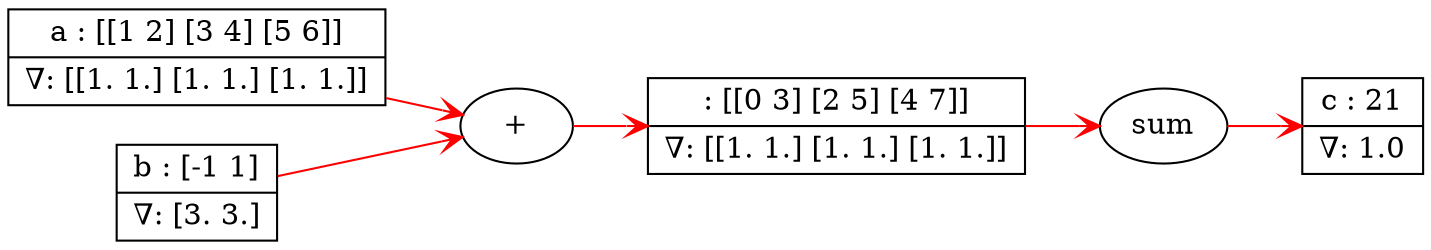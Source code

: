 digraph {
	graph [rankdir=LR]
	140292698670608 [label=" : [[0 3]
 [2 5]
 [4 7]] | ∇ : [[1. 1.]
 [1. 1.]
 [1. 1.]]" shape=record]
	"140292698670608+" [label="+"]
	edge [arrowhead=vee color=red]
	"140292698670608+" -> 140292698670608
	140292698617360 [label="a : [[1 2]
 [3 4]
 [5 6]] | ∇ : [[1. 1.]
 [1. 1.]
 [1. 1.]]" shape=record]
	140292697386064 [label="c : 21 | ∇ : 1.0" shape=record]
	"140292697386064sum" [label=sum]
	edge [arrowhead=vee color=red]
	"140292697386064sum" -> 140292697386064
	140292697225616 [label="b : [-1  1] | ∇ : [3. 3.]" shape=record]
	140292698617360 -> "140292698670608+"
	140292698670608 -> "140292697386064sum"
	140292697225616 -> "140292698670608+"
}
